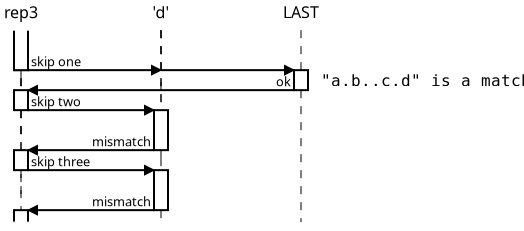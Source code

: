 <?xml version="1.0" encoding="UTF-8"?>
<dia:diagram xmlns:dia="http://www.lysator.liu.se/~alla/dia/"><dia:layer name="Background" visible="true"><dia:object type="UML - Lifeline" version="0" id="O0"><dia:attribute name="obj_pos"><dia:point val="3,10"/></dia:attribute><dia:attribute name="obj_bb"><dia:rectangle val="2.65,9.975;3.35,19.825"/></dia:attribute><dia:attribute name="conn_endpoints"><dia:point val="3,10"/><dia:point val="3,19.8"/></dia:attribute><dia:attribute name="rtop"><dia:real val="9"/></dia:attribute><dia:attribute name="rbot"><dia:real val="9.8"/></dia:attribute><dia:attribute name="draw_focus"><dia:boolean val="true"/></dia:attribute><dia:attribute name="draw_cross"><dia:boolean val="false"/></dia:attribute><dia:attribute name="cpl_northwest"><dia:int val="1"/></dia:attribute><dia:attribute name="cpl_southwest"><dia:int val="1"/></dia:attribute><dia:attribute name="cpl_northeast"><dia:int val="1"/></dia:attribute><dia:attribute name="cpl_southeast"><dia:int val="1"/></dia:attribute><dia:connections><dia:connection handle="0" to="O23" connection="6"/></dia:connections></dia:object><dia:object type="UML - Lifeline" version="0" id="O1"><dia:attribute name="obj_pos"><dia:point val="10,10"/></dia:attribute><dia:attribute name="obj_bb"><dia:rectangle val="9.65,9.975;10.35,19.625"/></dia:attribute><dia:attribute name="conn_endpoints"><dia:point val="10,10"/><dia:point val="10,19.6"/></dia:attribute><dia:attribute name="rtop"><dia:real val="7"/></dia:attribute><dia:attribute name="rbot"><dia:real val="9"/></dia:attribute><dia:attribute name="draw_focus"><dia:boolean val="true"/></dia:attribute><dia:attribute name="draw_cross"><dia:boolean val="false"/></dia:attribute><dia:attribute name="cpl_northwest"><dia:int val="1"/></dia:attribute><dia:attribute name="cpl_southwest"><dia:int val="1"/></dia:attribute><dia:attribute name="cpl_northeast"><dia:int val="1"/></dia:attribute><dia:attribute name="cpl_southeast"><dia:int val="1"/></dia:attribute></dia:object><dia:object type="UML - Lifeline" version="0" id="O2"><dia:attribute name="obj_pos"><dia:point val="3,10"/></dia:attribute><dia:attribute name="obj_bb"><dia:rectangle val="2.65,9.975;3.35,18.425"/></dia:attribute><dia:attribute name="conn_endpoints"><dia:point val="3,10"/><dia:point val="3,18.4"/></dia:attribute><dia:attribute name="rtop"><dia:real val="6"/></dia:attribute><dia:attribute name="rbot"><dia:real val="7"/></dia:attribute><dia:attribute name="draw_focus"><dia:boolean val="true"/></dia:attribute><dia:attribute name="draw_cross"><dia:boolean val="false"/></dia:attribute><dia:attribute name="cpl_northwest"><dia:int val="1"/></dia:attribute><dia:attribute name="cpl_southwest"><dia:int val="1"/></dia:attribute><dia:attribute name="cpl_northeast"><dia:int val="1"/></dia:attribute><dia:attribute name="cpl_southeast"><dia:int val="1"/></dia:attribute><dia:connections><dia:connection handle="0" to="O23" connection="6"/></dia:connections></dia:object><dia:object type="UML - Lifeline" version="0" id="O3"><dia:attribute name="obj_pos"><dia:point val="3,10"/></dia:attribute><dia:attribute name="obj_bb"><dia:rectangle val="2.65,9.975;3.35,15.425"/></dia:attribute><dia:attribute name="conn_endpoints"><dia:point val="3,10"/><dia:point val="3,15.4"/></dia:attribute><dia:attribute name="rtop"><dia:real val="3"/></dia:attribute><dia:attribute name="rbot"><dia:real val="4"/></dia:attribute><dia:attribute name="draw_focus"><dia:boolean val="true"/></dia:attribute><dia:attribute name="draw_cross"><dia:boolean val="false"/></dia:attribute><dia:attribute name="cpl_northwest"><dia:int val="1"/></dia:attribute><dia:attribute name="cpl_southwest"><dia:int val="1"/></dia:attribute><dia:attribute name="cpl_northeast"><dia:int val="1"/></dia:attribute><dia:attribute name="cpl_southeast"><dia:int val="1"/></dia:attribute></dia:object><dia:object type="UML - Lifeline" version="0" id="O4"><dia:attribute name="obj_pos"><dia:point val="3,10"/></dia:attribute><dia:attribute name="obj_bb"><dia:rectangle val="2.65,9.975;3.35,12.825"/></dia:attribute><dia:attribute name="conn_endpoints"><dia:point val="3,10"/><dia:point val="3,12.8"/></dia:attribute><dia:attribute name="rtop"><dia:real val="1"/></dia:attribute><dia:attribute name="rbot"><dia:real val="2"/></dia:attribute><dia:attribute name="draw_focus"><dia:boolean val="true"/></dia:attribute><dia:attribute name="draw_cross"><dia:boolean val="false"/></dia:attribute><dia:attribute name="cpl_northwest"><dia:int val="1"/></dia:attribute><dia:attribute name="cpl_southwest"><dia:int val="1"/></dia:attribute><dia:attribute name="cpl_northeast"><dia:int val="1"/></dia:attribute><dia:attribute name="cpl_southeast"><dia:int val="1"/></dia:attribute></dia:object><dia:object type="Standard - Line" version="0" id="O5"><dia:attribute name="obj_pos"><dia:point val="3.35,12"/></dia:attribute><dia:attribute name="obj_bb"><dia:rectangle val="3.3,11.6;10.05,12.4"/></dia:attribute><dia:attribute name="conn_endpoints"><dia:point val="3.35,12"/><dia:point val="10,12"/></dia:attribute><dia:attribute name="numcp"><dia:int val="1"/></dia:attribute><dia:attribute name="end_arrow"><dia:enum val="3"/></dia:attribute><dia:attribute name="end_arrow_length"><dia:real val="0.4"/></dia:attribute><dia:attribute name="end_arrow_width"><dia:real val="0.4"/></dia:attribute><dia:connections><dia:connection handle="0" to="O4" connection="5"/><dia:connection handle="1" to="O26" connection="0"/></dia:connections></dia:object><dia:object type="Standard - Text" version="0" id="O6"><dia:attribute name="obj_pos"><dia:point val="3.5,11.8"/></dia:attribute><dia:attribute name="obj_bb"><dia:rectangle val="3.5,11.129;5.821,12.193"/></dia:attribute><dia:attribute name="text"><dia:composite type="text"><dia:attribute name="string"><dia:string>#skip one#</dia:string></dia:attribute><dia:attribute name="font"><dia:font family="sans" style="0" name="Courier"/></dia:attribute><dia:attribute name="height"><dia:real val="0.8"/></dia:attribute><dia:attribute name="pos"><dia:point val="3.5,11.8"/></dia:attribute><dia:attribute name="color"><dia:color val="#000000"/></dia:attribute><dia:attribute name="alignment"><dia:enum val="0"/></dia:attribute></dia:composite></dia:attribute></dia:object><dia:object type="Standard - Text" version="0" id="O7"><dia:attribute name="obj_pos"><dia:point val="10,9.4"/></dia:attribute><dia:attribute name="obj_bb"><dia:rectangle val="9.65,8.574;10.376,9.902"/></dia:attribute><dia:attribute name="text"><dia:composite type="text"><dia:attribute name="string"><dia:string>#'d'#</dia:string></dia:attribute><dia:attribute name="font"><dia:font family="sans" style="0" name="Courier"/></dia:attribute><dia:attribute name="height"><dia:real val="1"/></dia:attribute><dia:attribute name="pos"><dia:point val="10,9.4"/></dia:attribute><dia:attribute name="color"><dia:color val="#000000"/></dia:attribute><dia:attribute name="alignment"><dia:enum val="1"/></dia:attribute></dia:composite></dia:attribute></dia:object><dia:object type="UML - Lifeline" version="0" id="O8"><dia:attribute name="obj_pos"><dia:point val="17,10"/></dia:attribute><dia:attribute name="obj_bb"><dia:rectangle val="16.65,9.975;17.35,19.625"/></dia:attribute><dia:attribute name="conn_endpoints"><dia:point val="17,10"/><dia:point val="17,19.6"/></dia:attribute><dia:attribute name="rtop"><dia:real val="2"/></dia:attribute><dia:attribute name="rbot"><dia:real val="3"/></dia:attribute><dia:attribute name="draw_focus"><dia:boolean val="true"/></dia:attribute><dia:attribute name="draw_cross"><dia:boolean val="false"/></dia:attribute><dia:attribute name="cpl_northwest"><dia:int val="1"/></dia:attribute><dia:attribute name="cpl_southwest"><dia:int val="1"/></dia:attribute><dia:attribute name="cpl_northeast"><dia:int val="1"/></dia:attribute><dia:attribute name="cpl_southeast"><dia:int val="1"/></dia:attribute></dia:object><dia:object type="Standard - Text" version="0" id="O9"><dia:attribute name="obj_pos"><dia:point val="17,9.4"/></dia:attribute><dia:attribute name="obj_bb"><dia:rectangle val="16.075,8.574;17.951,9.902"/></dia:attribute><dia:attribute name="text"><dia:composite type="text"><dia:attribute name="string"><dia:string>#LAST#</dia:string></dia:attribute><dia:attribute name="font"><dia:font family="sans" style="0" name="Courier"/></dia:attribute><dia:attribute name="height"><dia:real val="1"/></dia:attribute><dia:attribute name="pos"><dia:point val="17,9.4"/></dia:attribute><dia:attribute name="color"><dia:color val="#000000"/></dia:attribute><dia:attribute name="alignment"><dia:enum val="1"/></dia:attribute></dia:composite></dia:attribute></dia:object><dia:object type="Standard - Line" version="0" id="O10"><dia:attribute name="obj_pos"><dia:point val="3.35,13"/></dia:attribute><dia:attribute name="obj_bb"><dia:rectangle val="3.3,12.6;16.7,13.4"/></dia:attribute><dia:attribute name="conn_endpoints"><dia:point val="3.35,13"/><dia:point val="16.65,13"/></dia:attribute><dia:attribute name="numcp"><dia:int val="1"/></dia:attribute><dia:attribute name="start_arrow"><dia:enum val="3"/></dia:attribute><dia:attribute name="start_arrow_length"><dia:real val="0.4"/></dia:attribute><dia:attribute name="start_arrow_width"><dia:real val="0.4"/></dia:attribute><dia:connections><dia:connection handle="0" to="O3" connection="1"/><dia:connection handle="1" to="O8" connection="4"/></dia:connections></dia:object><dia:object type="Standard - Text" version="0" id="O11"><dia:attribute name="obj_pos"><dia:point val="3.5,13.8"/></dia:attribute><dia:attribute name="obj_bb"><dia:rectangle val="3.5,13.129;5.721,14.193"/></dia:attribute><dia:attribute name="text"><dia:composite type="text"><dia:attribute name="string"><dia:string>#skip two#</dia:string></dia:attribute><dia:attribute name="font"><dia:font family="sans" style="0" name="Courier"/></dia:attribute><dia:attribute name="height"><dia:real val="0.8"/></dia:attribute><dia:attribute name="pos"><dia:point val="3.5,13.8"/></dia:attribute><dia:attribute name="color"><dia:color val="#000000"/></dia:attribute><dia:attribute name="alignment"><dia:enum val="0"/></dia:attribute></dia:composite></dia:attribute></dia:object><dia:object type="Standard - Text" version="0" id="O12"><dia:attribute name="obj_pos"><dia:point val="18,12.8"/></dia:attribute><dia:attribute name="obj_bb"><dia:rectangle val="18,11.974;27.476,13.303"/></dia:attribute><dia:attribute name="text"><dia:composite type="text"><dia:attribute name="string"><dia:string>#&quot;a.b..c.d&quot; is a match#</dia:string></dia:attribute><dia:attribute name="font"><dia:font family="monospace" style="0" name="Courier"/></dia:attribute><dia:attribute name="height"><dia:real val="1"/></dia:attribute><dia:attribute name="pos"><dia:point val="18,12.8"/></dia:attribute><dia:attribute name="color"><dia:color val="#000000"/></dia:attribute><dia:attribute name="alignment"><dia:enum val="0"/></dia:attribute></dia:composite></dia:attribute></dia:object><dia:object type="Standard - Text" version="0" id="O13"><dia:attribute name="obj_pos"><dia:point val="16.5,12.8"/></dia:attribute><dia:attribute name="obj_bb"><dia:rectangle val="15.829,12.129;16.5,13.193"/></dia:attribute><dia:attribute name="text"><dia:composite type="text"><dia:attribute name="string"><dia:string>#ok#</dia:string></dia:attribute><dia:attribute name="font"><dia:font family="sans" style="0" name="Courier"/></dia:attribute><dia:attribute name="height"><dia:real val="0.8"/></dia:attribute><dia:attribute name="pos"><dia:point val="16.5,12.8"/></dia:attribute><dia:attribute name="color"><dia:color val="#000000"/></dia:attribute><dia:attribute name="alignment"><dia:enum val="2"/></dia:attribute></dia:composite></dia:attribute></dia:object><dia:object type="Standard - Line" version="0" id="O14"><dia:attribute name="obj_pos"><dia:point val="3.35,14"/></dia:attribute><dia:attribute name="obj_bb"><dia:rectangle val="3.3,13.6;9.7,14.4"/></dia:attribute><dia:attribute name="conn_endpoints"><dia:point val="3.35,14"/><dia:point val="9.65,14"/></dia:attribute><dia:attribute name="numcp"><dia:int val="1"/></dia:attribute><dia:attribute name="end_arrow"><dia:enum val="3"/></dia:attribute><dia:attribute name="end_arrow_length"><dia:real val="0.4"/></dia:attribute><dia:attribute name="end_arrow_width"><dia:real val="0.4"/></dia:attribute><dia:connections><dia:connection handle="0" to="O3" connection="5"/><dia:connection handle="1" to="O15" connection="0"/></dia:connections></dia:object><dia:object type="UML - Lifeline" version="0" id="O15"><dia:attribute name="obj_pos"><dia:point val="10,10"/></dia:attribute><dia:attribute name="obj_bb"><dia:rectangle val="9.65,9.975;10.35,16.625"/></dia:attribute><dia:attribute name="conn_endpoints"><dia:point val="10,10"/><dia:point val="10,16.6"/></dia:attribute><dia:attribute name="rtop"><dia:real val="4"/></dia:attribute><dia:attribute name="rbot"><dia:real val="6"/></dia:attribute><dia:attribute name="draw_focus"><dia:boolean val="true"/></dia:attribute><dia:attribute name="draw_cross"><dia:boolean val="false"/></dia:attribute><dia:attribute name="cpl_northwest"><dia:int val="1"/></dia:attribute><dia:attribute name="cpl_southwest"><dia:int val="1"/></dia:attribute><dia:attribute name="cpl_northeast"><dia:int val="1"/></dia:attribute><dia:attribute name="cpl_southeast"><dia:int val="1"/></dia:attribute></dia:object><dia:object type="Standard - Line" version="0" id="O16"><dia:attribute name="obj_pos"><dia:point val="3.35,16"/></dia:attribute><dia:attribute name="obj_bb"><dia:rectangle val="3.3,15.6;9.7,16.4"/></dia:attribute><dia:attribute name="conn_endpoints"><dia:point val="3.35,16"/><dia:point val="9.65,16"/></dia:attribute><dia:attribute name="numcp"><dia:int val="1"/></dia:attribute><dia:attribute name="start_arrow"><dia:enum val="3"/></dia:attribute><dia:attribute name="start_arrow_length"><dia:real val="0.4"/></dia:attribute><dia:attribute name="start_arrow_width"><dia:real val="0.4"/></dia:attribute><dia:connections><dia:connection handle="0" to="O2" connection="1"/><dia:connection handle="1" to="O15" connection="4"/></dia:connections></dia:object><dia:object type="Standard - Text" version="0" id="O17"><dia:attribute name="obj_pos"><dia:point val="9.5,15.8"/></dia:attribute><dia:attribute name="obj_bb"><dia:rectangle val="6.9,15.129;9.521,16.192"/></dia:attribute><dia:attribute name="text"><dia:composite type="text"><dia:attribute name="string"><dia:string>#mismatch#</dia:string></dia:attribute><dia:attribute name="font"><dia:font family="sans" style="0" name="Courier"/></dia:attribute><dia:attribute name="height"><dia:real val="0.8"/></dia:attribute><dia:attribute name="pos"><dia:point val="9.5,15.8"/></dia:attribute><dia:attribute name="color"><dia:color val="#000000"/></dia:attribute><dia:attribute name="alignment"><dia:enum val="2"/></dia:attribute></dia:composite></dia:attribute></dia:object><dia:object type="Standard - Line" version="0" id="O18"><dia:attribute name="obj_pos"><dia:point val="3.35,19"/></dia:attribute><dia:attribute name="obj_bb"><dia:rectangle val="3.3,18.6;9.7,19.4"/></dia:attribute><dia:attribute name="conn_endpoints"><dia:point val="3.35,19"/><dia:point val="9.65,19"/></dia:attribute><dia:attribute name="numcp"><dia:int val="1"/></dia:attribute><dia:attribute name="start_arrow"><dia:enum val="3"/></dia:attribute><dia:attribute name="start_arrow_length"><dia:real val="0.4"/></dia:attribute><dia:attribute name="start_arrow_width"><dia:real val="0.4"/></dia:attribute><dia:connections><dia:connection handle="0" to="O0" connection="1"/><dia:connection handle="1" to="O1" connection="4"/></dia:connections></dia:object><dia:object type="Standard - Text" version="0" id="O19"><dia:attribute name="obj_pos"><dia:point val="9.5,18.8"/></dia:attribute><dia:attribute name="obj_bb"><dia:rectangle val="6.9,18.129;9.521,19.192"/></dia:attribute><dia:attribute name="text"><dia:composite type="text"><dia:attribute name="string"><dia:string>#mismatch#</dia:string></dia:attribute><dia:attribute name="font"><dia:font family="sans" style="0" name="Courier"/></dia:attribute><dia:attribute name="height"><dia:real val="0.8"/></dia:attribute><dia:attribute name="pos"><dia:point val="9.5,18.8"/></dia:attribute><dia:attribute name="color"><dia:color val="#000000"/></dia:attribute><dia:attribute name="alignment"><dia:enum val="2"/></dia:attribute></dia:composite></dia:attribute></dia:object><dia:object type="Standard - Line" version="0" id="O20"><dia:attribute name="obj_pos"><dia:point val="3.35,17"/></dia:attribute><dia:attribute name="obj_bb"><dia:rectangle val="3.3,16.6;9.7,17.4"/></dia:attribute><dia:attribute name="conn_endpoints"><dia:point val="3.35,17"/><dia:point val="9.65,17"/></dia:attribute><dia:attribute name="numcp"><dia:int val="1"/></dia:attribute><dia:attribute name="end_arrow"><dia:enum val="3"/></dia:attribute><dia:attribute name="end_arrow_length"><dia:real val="0.4"/></dia:attribute><dia:attribute name="end_arrow_width"><dia:real val="0.4"/></dia:attribute><dia:connections><dia:connection handle="0" to="O2" connection="5"/><dia:connection handle="1" to="O1" connection="0"/></dia:connections></dia:object><dia:object type="Standard - Text" version="0" id="O21"><dia:attribute name="obj_pos"><dia:point val="3.5,16.8"/></dia:attribute><dia:attribute name="obj_bb"><dia:rectangle val="3.5,16.129;6.171,17.192"/></dia:attribute><dia:attribute name="text"><dia:composite type="text"><dia:attribute name="string"><dia:string>#skip three#</dia:string></dia:attribute><dia:attribute name="font"><dia:font family="sans" style="0" name="Courier"/></dia:attribute><dia:attribute name="height"><dia:real val="0.8"/></dia:attribute><dia:attribute name="pos"><dia:point val="3.5,16.8"/></dia:attribute><dia:attribute name="color"><dia:color val="#000000"/></dia:attribute><dia:attribute name="alignment"><dia:enum val="0"/></dia:attribute></dia:composite></dia:attribute></dia:object><dia:object type="UML - Lifeline" version="0" id="O22"><dia:attribute name="obj_pos"><dia:point val="3,9.6"/></dia:attribute><dia:attribute name="obj_bb"><dia:rectangle val="2.65,9.575;3.35,12.025"/></dia:attribute><dia:attribute name="conn_endpoints"><dia:point val="3,9.6"/><dia:point val="3,12"/></dia:attribute><dia:attribute name="rtop"><dia:real val="0.2"/></dia:attribute><dia:attribute name="rbot"><dia:real val="2.4"/></dia:attribute><dia:attribute name="draw_focus"><dia:boolean val="true"/></dia:attribute><dia:attribute name="draw_cross"><dia:boolean val="false"/></dia:attribute><dia:attribute name="cpl_northwest"><dia:int val="1"/></dia:attribute><dia:attribute name="cpl_southwest"><dia:int val="1"/></dia:attribute><dia:attribute name="cpl_northeast"><dia:int val="1"/></dia:attribute><dia:attribute name="cpl_southeast"><dia:int val="1"/></dia:attribute></dia:object><dia:object type="Standard - Box" version="0" id="O23"><dia:attribute name="obj_pos"><dia:point val="2,9.6"/></dia:attribute><dia:attribute name="obj_bb"><dia:rectangle val="2,9.6;4,10"/></dia:attribute><dia:attribute name="elem_corner"><dia:point val="2,9.6"/></dia:attribute><dia:attribute name="elem_width"><dia:real val="2"/></dia:attribute><dia:attribute name="elem_height"><dia:real val="0.4"/></dia:attribute><dia:attribute name="border_width"><dia:real val="0"/></dia:attribute><dia:attribute name="border_color"><dia:color val="#ffffff"/></dia:attribute><dia:attribute name="show_background"><dia:boolean val="true"/></dia:attribute></dia:object><dia:object type="Standard - Text" version="0" id="O24"><dia:attribute name="obj_pos"><dia:point val="3,9.4"/></dia:attribute><dia:attribute name="obj_bb"><dia:rectangle val="2.275,8.574;3.751,9.902"/></dia:attribute><dia:attribute name="text"><dia:composite type="text"><dia:attribute name="string"><dia:string>#rep3#</dia:string></dia:attribute><dia:attribute name="font"><dia:font family="sans" style="0" name="Courier"/></dia:attribute><dia:attribute name="height"><dia:real val="1"/></dia:attribute><dia:attribute name="pos"><dia:point val="3,9.4"/></dia:attribute><dia:attribute name="color"><dia:color val="#000000"/></dia:attribute><dia:attribute name="alignment"><dia:enum val="1"/></dia:attribute></dia:composite></dia:attribute></dia:object><dia:object type="Standard - Box" version="0" id="O25"><dia:attribute name="obj_pos"><dia:point val="2,19.6"/></dia:attribute><dia:attribute name="obj_bb"><dia:rectangle val="2,19.6;4,20"/></dia:attribute><dia:attribute name="elem_corner"><dia:point val="2,19.6"/></dia:attribute><dia:attribute name="elem_width"><dia:real val="2"/></dia:attribute><dia:attribute name="elem_height"><dia:real val="0.4"/></dia:attribute><dia:attribute name="border_width"><dia:real val="0"/></dia:attribute><dia:attribute name="border_color"><dia:color val="#ffffff"/></dia:attribute><dia:attribute name="show_background"><dia:boolean val="true"/></dia:attribute></dia:object><dia:object type="UML - Lifeline" version="0" id="O26"><dia:attribute name="obj_pos"><dia:point val="10,10"/></dia:attribute><dia:attribute name="obj_bb"><dia:rectangle val="9.975,9.975;10.025,13.425"/></dia:attribute><dia:attribute name="conn_endpoints"><dia:point val="10,10"/><dia:point val="10,13.4"/></dia:attribute><dia:attribute name="rtop"><dia:real val="2"/></dia:attribute><dia:attribute name="rbot"><dia:real val="2.6"/></dia:attribute><dia:attribute name="draw_focus"><dia:boolean val="false"/></dia:attribute><dia:attribute name="draw_cross"><dia:boolean val="false"/></dia:attribute><dia:attribute name="cpl_northwest"><dia:int val="1"/></dia:attribute><dia:attribute name="cpl_southwest"><dia:int val="1"/></dia:attribute><dia:attribute name="cpl_northeast"><dia:int val="1"/></dia:attribute><dia:attribute name="cpl_southeast"><dia:int val="1"/></dia:attribute></dia:object><dia:object type="Standard - Line" version="0" id="O27"><dia:attribute name="obj_pos"><dia:point val="10,12"/></dia:attribute><dia:attribute name="obj_bb"><dia:rectangle val="9.95,11.6;16.7,12.4"/></dia:attribute><dia:attribute name="conn_endpoints"><dia:point val="10,12"/><dia:point val="16.65,12"/></dia:attribute><dia:attribute name="numcp"><dia:int val="1"/></dia:attribute><dia:attribute name="end_arrow"><dia:enum val="3"/></dia:attribute><dia:attribute name="end_arrow_length"><dia:real val="0.4"/></dia:attribute><dia:attribute name="end_arrow_width"><dia:real val="0.4"/></dia:attribute><dia:connections><dia:connection handle="0" to="O26" connection="0"/><dia:connection handle="1" to="O8" connection="0"/></dia:connections></dia:object></dia:layer></dia:diagram>
